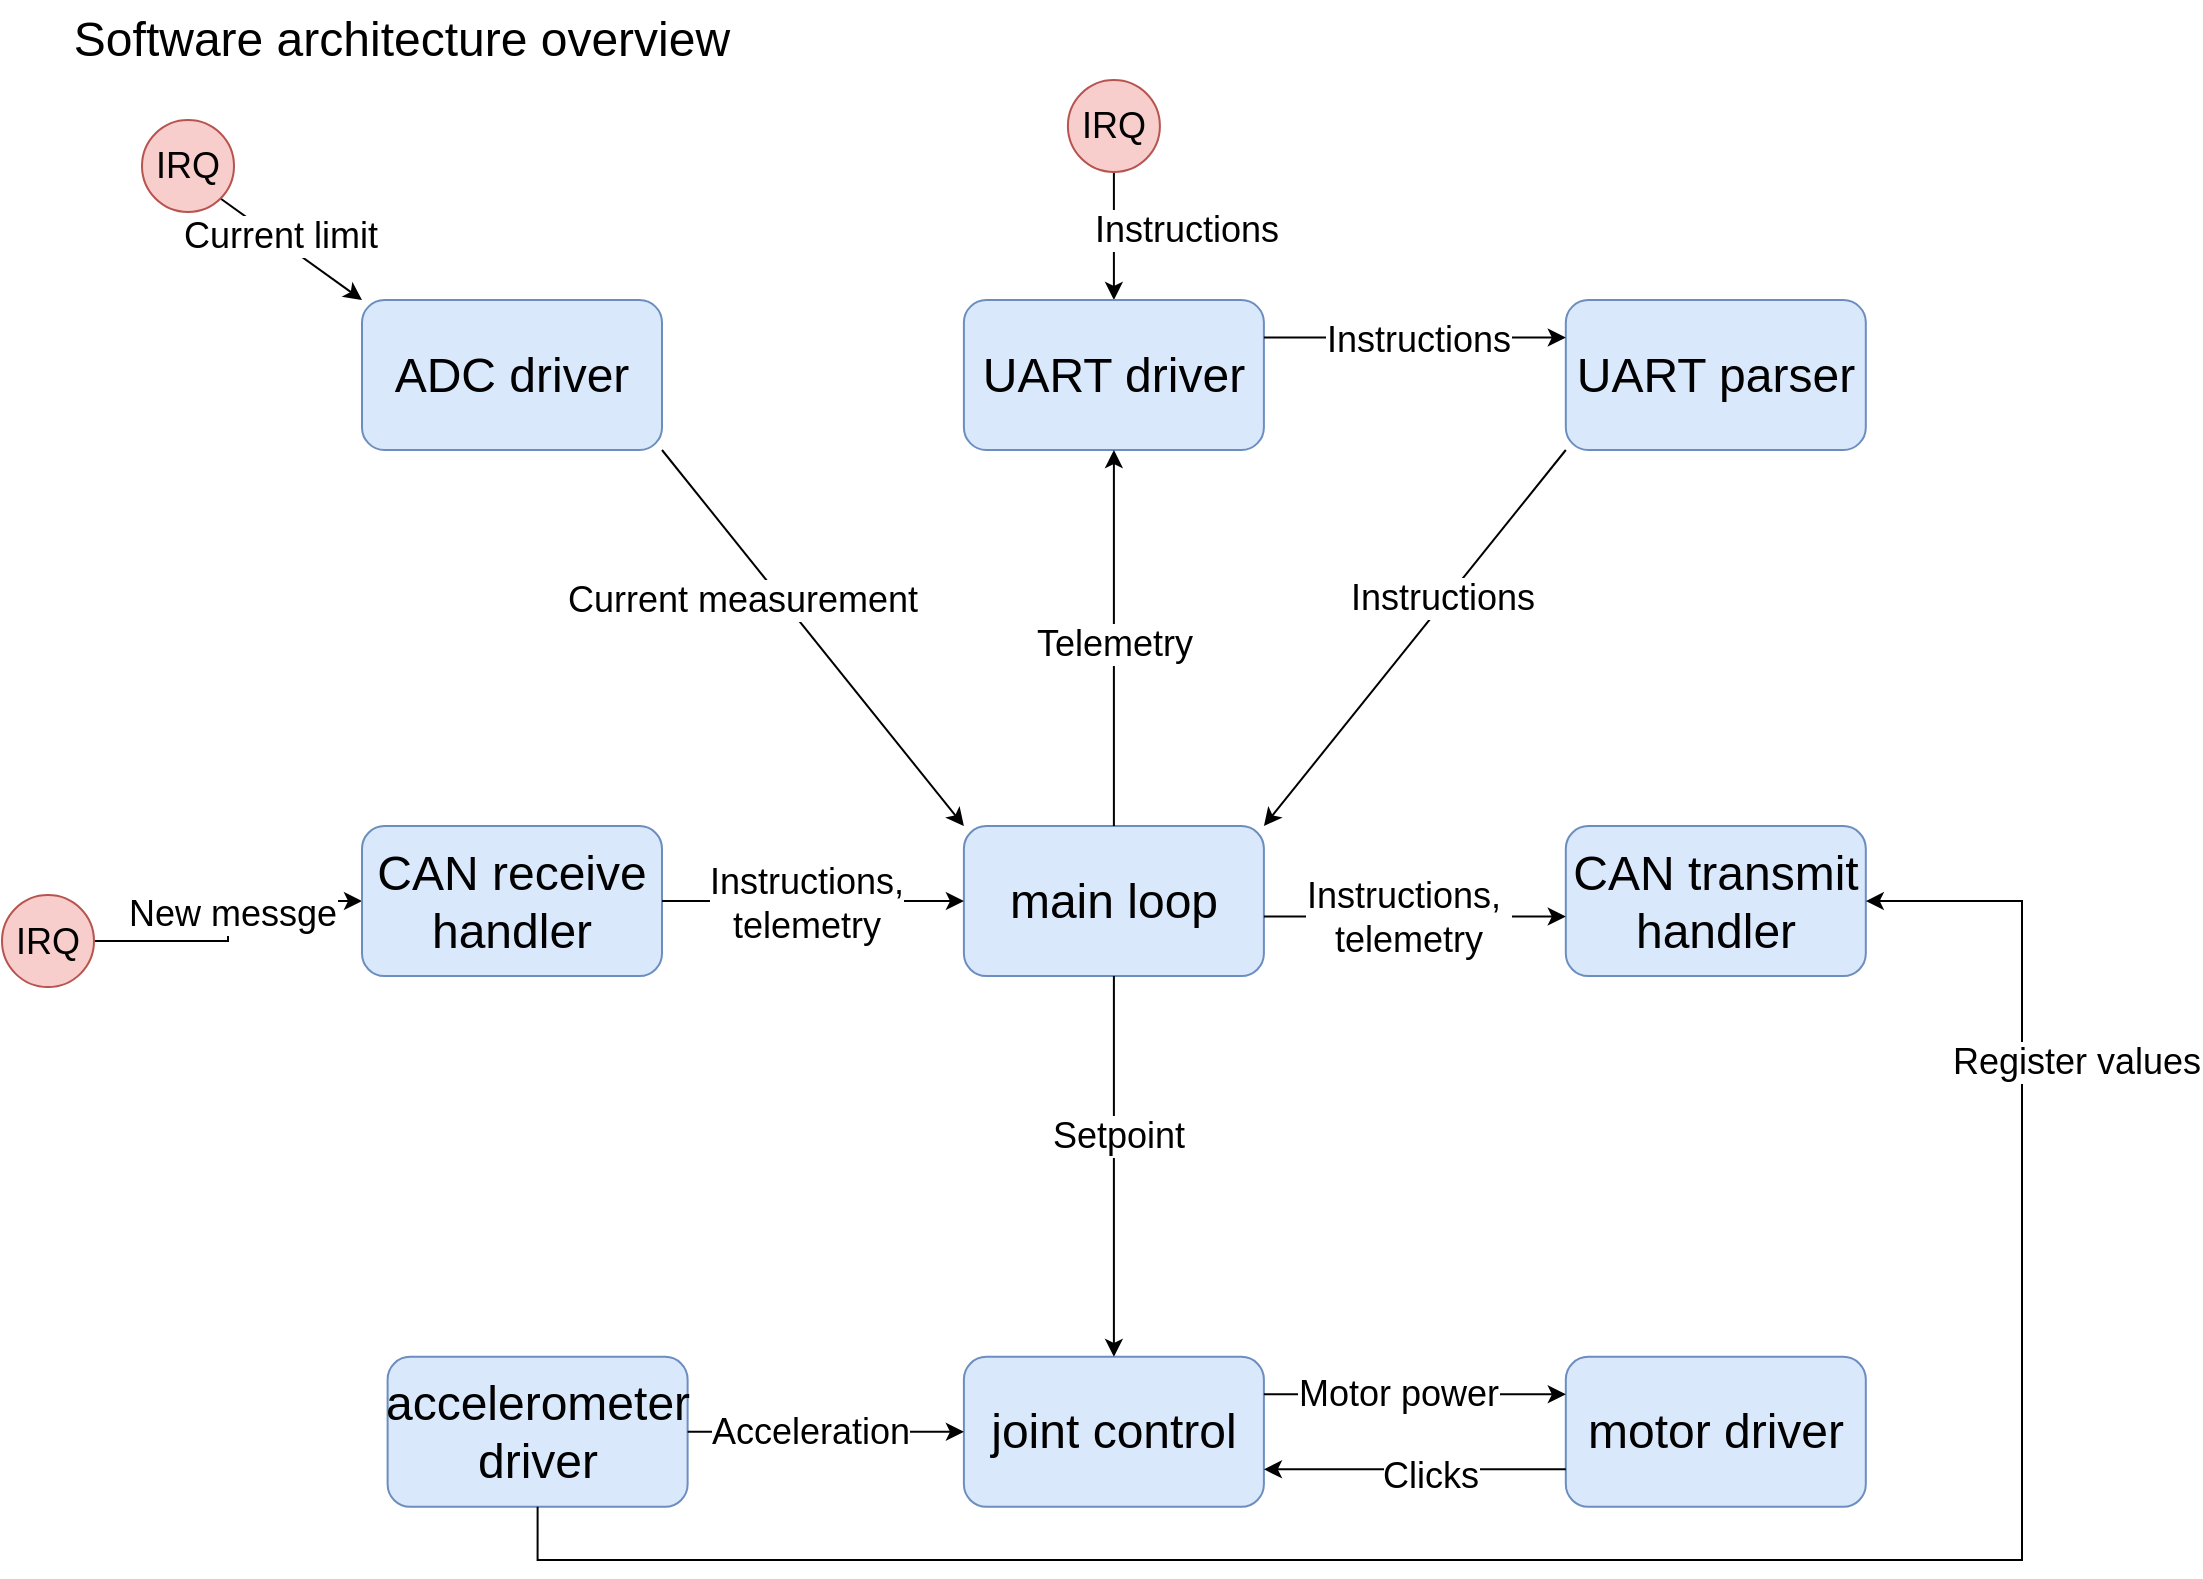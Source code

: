 <mxfile version="24.4.0" type="device">
  <diagram name="Page-1" id="kC8960nUIEy7Ft5sr2Wp">
    <mxGraphModel dx="1364" dy="795" grid="1" gridSize="10" guides="1" tooltips="1" connect="1" arrows="1" fold="1" page="1" pageScale="1" pageWidth="1169" pageHeight="827" math="0" shadow="0">
      <root>
        <mxCell id="0" />
        <mxCell id="1" parent="0" />
        <mxCell id="nBkBOxb4ZSTBkyMc9Or--2" value="&lt;font style=&quot;font-size: 24px;&quot;&gt;Software architecture overview&lt;br&gt;&lt;/font&gt;" style="text;html=1;align=center;verticalAlign=middle;whiteSpace=wrap;rounded=0;" parent="1" vertex="1">
          <mxGeometry x="40" y="30" width="380" height="40" as="geometry" />
        </mxCell>
        <mxCell id="nBkBOxb4ZSTBkyMc9Or--13" value="" style="edgeStyle=orthogonalEdgeStyle;rounded=0;orthogonalLoop=1;jettySize=auto;html=1;" parent="1" source="nBkBOxb4ZSTBkyMc9Or--12" target="nBkBOxb4ZSTBkyMc9Or--10" edge="1">
          <mxGeometry relative="1" as="geometry" />
        </mxCell>
        <mxCell id="nBkBOxb4ZSTBkyMc9Or--14" value="Instructions" style="edgeLabel;html=1;align=center;verticalAlign=middle;resizable=0;points=[];fontSize=18;" parent="nBkBOxb4ZSTBkyMc9Or--13" vertex="1" connectable="0">
          <mxGeometry x="-0.333" y="-4" relative="1" as="geometry">
            <mxPoint x="40" y="7" as="offset" />
          </mxGeometry>
        </mxCell>
        <mxCell id="nBkBOxb4ZSTBkyMc9Or--12" value="IRQ" style="ellipse;whiteSpace=wrap;html=1;aspect=fixed;fillColor=#f8cecc;strokeColor=#b85450;fontSize=18;" parent="1" vertex="1">
          <mxGeometry x="562.95" y="70" width="46" height="46" as="geometry" />
        </mxCell>
        <mxCell id="nBkBOxb4ZSTBkyMc9Or--34" value="" style="edgeStyle=orthogonalEdgeStyle;rounded=0;orthogonalLoop=1;jettySize=auto;html=1;" parent="1" source="nBkBOxb4ZSTBkyMc9Or--33" target="nBkBOxb4ZSTBkyMc9Or--4" edge="1">
          <mxGeometry relative="1" as="geometry" />
        </mxCell>
        <mxCell id="nBkBOxb4ZSTBkyMc9Or--35" value="New messge" style="edgeLabel;html=1;align=center;verticalAlign=middle;resizable=0;points=[];fontSize=18;" parent="nBkBOxb4ZSTBkyMc9Or--34" vertex="1" connectable="0">
          <mxGeometry x="0.049" y="-2" relative="1" as="geometry">
            <mxPoint as="offset" />
          </mxGeometry>
        </mxCell>
        <mxCell id="nBkBOxb4ZSTBkyMc9Or--33" value="IRQ" style="ellipse;whiteSpace=wrap;html=1;aspect=fixed;fillColor=#f8cecc;strokeColor=#b85450;fontSize=18;" parent="1" vertex="1">
          <mxGeometry x="30" y="477.54" width="46" height="46" as="geometry" />
        </mxCell>
        <mxCell id="nBkBOxb4ZSTBkyMc9Or--43" style="rounded=0;orthogonalLoop=1;jettySize=auto;html=1;exitX=1;exitY=1;exitDx=0;exitDy=0;entryX=0;entryY=0;entryDx=0;entryDy=0;" parent="1" source="nBkBOxb4ZSTBkyMc9Or--42" target="nBkBOxb4ZSTBkyMc9Or--3" edge="1">
          <mxGeometry relative="1" as="geometry" />
        </mxCell>
        <mxCell id="nBkBOxb4ZSTBkyMc9Or--46" value="Current limit" style="edgeLabel;html=1;align=center;verticalAlign=middle;resizable=0;points=[];fontSize=18;" parent="nBkBOxb4ZSTBkyMc9Or--43" vertex="1" connectable="0">
          <mxGeometry x="-0.199" y="2" relative="1" as="geometry">
            <mxPoint as="offset" />
          </mxGeometry>
        </mxCell>
        <mxCell id="nBkBOxb4ZSTBkyMc9Or--42" value="IRQ" style="ellipse;whiteSpace=wrap;html=1;aspect=fixed;fillColor=#f8cecc;strokeColor=#b85450;fontSize=18;" parent="1" vertex="1">
          <mxGeometry x="100" y="90" width="46" height="46" as="geometry" />
        </mxCell>
        <mxCell id="VOJGV0OhqMWmGHYZLpSJ-1" value="" style="group" vertex="1" connectable="0" parent="1">
          <mxGeometry x="210" y="180" width="794" height="616.5" as="geometry" />
        </mxCell>
        <mxCell id="nBkBOxb4ZSTBkyMc9Or--1" value="&lt;font style=&quot;font-size: 24px;&quot;&gt;main&lt;/font&gt; loop" style="rounded=1;whiteSpace=wrap;html=1;fillColor=#dae8fc;strokeColor=#6c8ebf;fontSize=24;imageWidth=24;" parent="VOJGV0OhqMWmGHYZLpSJ-1" vertex="1">
          <mxGeometry x="300.952" y="263.04" width="150" height="75" as="geometry" />
        </mxCell>
        <mxCell id="nBkBOxb4ZSTBkyMc9Or--3" value="ADC driver" style="rounded=1;whiteSpace=wrap;html=1;fillColor=#dae8fc;strokeColor=#6c8ebf;fontSize=24;imageWidth=24;" parent="VOJGV0OhqMWmGHYZLpSJ-1" vertex="1">
          <mxGeometry width="150" height="75" as="geometry" />
        </mxCell>
        <mxCell id="nBkBOxb4ZSTBkyMc9Or--4" value="CAN receive handler" style="rounded=1;whiteSpace=wrap;html=1;fillColor=#dae8fc;strokeColor=#6c8ebf;fontSize=24;imageWidth=24;" parent="VOJGV0OhqMWmGHYZLpSJ-1" vertex="1">
          <mxGeometry y="263.04" width="150" height="75" as="geometry" />
        </mxCell>
        <mxCell id="nBkBOxb4ZSTBkyMc9Or--5" value="accelerometer driver" style="rounded=1;whiteSpace=wrap;html=1;fillColor=#dae8fc;strokeColor=#6c8ebf;fontSize=24;imageWidth=24;" parent="VOJGV0OhqMWmGHYZLpSJ-1" vertex="1">
          <mxGeometry x="12.806" y="528.429" width="150" height="75" as="geometry" />
        </mxCell>
        <mxCell id="nBkBOxb4ZSTBkyMc9Or--6" value="joint control" style="rounded=1;whiteSpace=wrap;html=1;fillColor=#dae8fc;strokeColor=#6c8ebf;fontSize=24;imageWidth=24;" parent="VOJGV0OhqMWmGHYZLpSJ-1" vertex="1">
          <mxGeometry x="300.952" y="528.429" width="150" height="75" as="geometry" />
        </mxCell>
        <mxCell id="nBkBOxb4ZSTBkyMc9Or--7" value="motor driver" style="rounded=1;whiteSpace=wrap;html=1;fillColor=#dae8fc;strokeColor=#6c8ebf;fontSize=24;imageWidth=24;" parent="VOJGV0OhqMWmGHYZLpSJ-1" vertex="1">
          <mxGeometry x="601.903" y="528.429" width="150" height="75" as="geometry" />
        </mxCell>
        <mxCell id="nBkBOxb4ZSTBkyMc9Or--8" value="CAN transmit handler" style="rounded=1;whiteSpace=wrap;html=1;fillColor=#dae8fc;strokeColor=#6c8ebf;fontSize=24;imageWidth=24;" parent="VOJGV0OhqMWmGHYZLpSJ-1" vertex="1">
          <mxGeometry x="601.903" y="263.04" width="150" height="75" as="geometry" />
        </mxCell>
        <mxCell id="nBkBOxb4ZSTBkyMc9Or--9" value="UART parser" style="rounded=1;whiteSpace=wrap;html=1;fillColor=#dae8fc;strokeColor=#6c8ebf;fontSize=24;imageWidth=24;" parent="VOJGV0OhqMWmGHYZLpSJ-1" vertex="1">
          <mxGeometry x="601.903" width="150" height="75" as="geometry" />
        </mxCell>
        <mxCell id="nBkBOxb4ZSTBkyMc9Or--10" value="UART driver" style="rounded=1;whiteSpace=wrap;html=1;fillColor=#dae8fc;strokeColor=#6c8ebf;fontSize=24;imageWidth=24;" parent="VOJGV0OhqMWmGHYZLpSJ-1" vertex="1">
          <mxGeometry x="300.952" width="150" height="75" as="geometry" />
        </mxCell>
        <mxCell id="nBkBOxb4ZSTBkyMc9Or--39" style="rounded=0;orthogonalLoop=1;jettySize=auto;html=1;exitX=1;exitY=1;exitDx=0;exitDy=0;entryX=0;entryY=0;entryDx=0;entryDy=0;" parent="VOJGV0OhqMWmGHYZLpSJ-1" source="nBkBOxb4ZSTBkyMc9Or--3" target="nBkBOxb4ZSTBkyMc9Or--1" edge="1">
          <mxGeometry relative="1" as="geometry" />
        </mxCell>
        <mxCell id="VOJGV0OhqMWmGHYZLpSJ-3" value="&lt;font style=&quot;font-size: 18px;&quot;&gt;Current measurement&lt;/font&gt;" style="edgeLabel;html=1;align=center;verticalAlign=middle;resizable=0;points=[];" vertex="1" connectable="0" parent="nBkBOxb4ZSTBkyMc9Or--39">
          <mxGeometry x="0.079" y="1" relative="1" as="geometry">
            <mxPoint x="-42" y="-26" as="offset" />
          </mxGeometry>
        </mxCell>
        <mxCell id="nBkBOxb4ZSTBkyMc9Or--36" value="" style="edgeStyle=orthogonalEdgeStyle;rounded=0;orthogonalLoop=1;jettySize=auto;html=1;" parent="VOJGV0OhqMWmGHYZLpSJ-1" source="nBkBOxb4ZSTBkyMc9Or--4" target="nBkBOxb4ZSTBkyMc9Or--1" edge="1">
          <mxGeometry relative="1" as="geometry" />
        </mxCell>
        <mxCell id="nBkBOxb4ZSTBkyMc9Or--49" value="&lt;div style=&quot;font-size: 18px;&quot;&gt;Instructions,&lt;/div&gt;&lt;div style=&quot;font-size: 18px;&quot;&gt;telemetry&lt;br style=&quot;font-size: 18px;&quot;&gt;&lt;/div&gt;" style="edgeLabel;html=1;align=center;verticalAlign=middle;resizable=0;points=[];fontSize=18;" parent="nBkBOxb4ZSTBkyMc9Or--36" vertex="1" connectable="0">
          <mxGeometry x="-0.049" y="-1" relative="1" as="geometry">
            <mxPoint as="offset" />
          </mxGeometry>
        </mxCell>
        <mxCell id="nBkBOxb4ZSTBkyMc9Or--28" style="edgeStyle=orthogonalEdgeStyle;rounded=0;orthogonalLoop=1;jettySize=auto;html=1;exitX=1;exitY=0.5;exitDx=0;exitDy=0;entryX=0;entryY=0.5;entryDx=0;entryDy=0;" parent="VOJGV0OhqMWmGHYZLpSJ-1" source="nBkBOxb4ZSTBkyMc9Or--5" target="nBkBOxb4ZSTBkyMc9Or--6" edge="1">
          <mxGeometry relative="1" as="geometry" />
        </mxCell>
        <mxCell id="nBkBOxb4ZSTBkyMc9Or--29" value="Acceleration" style="edgeLabel;html=1;align=center;verticalAlign=middle;resizable=0;points=[];fontSize=18;" parent="nBkBOxb4ZSTBkyMc9Or--28" vertex="1" connectable="0">
          <mxGeometry x="-0.124" relative="1" as="geometry">
            <mxPoint as="offset" />
          </mxGeometry>
        </mxCell>
        <mxCell id="nBkBOxb4ZSTBkyMc9Or--38" style="edgeStyle=orthogonalEdgeStyle;rounded=0;orthogonalLoop=1;jettySize=auto;html=1;exitX=0.5;exitY=1;exitDx=0;exitDy=0;entryX=0.5;entryY=0;entryDx=0;entryDy=0;" parent="VOJGV0OhqMWmGHYZLpSJ-1" source="nBkBOxb4ZSTBkyMc9Or--1" target="nBkBOxb4ZSTBkyMc9Or--6" edge="1">
          <mxGeometry relative="1" as="geometry" />
        </mxCell>
        <mxCell id="nBkBOxb4ZSTBkyMc9Or--41" value="Setpoint" style="edgeLabel;html=1;align=center;verticalAlign=middle;resizable=0;points=[];fontSize=18;" parent="nBkBOxb4ZSTBkyMc9Or--38" vertex="1" connectable="0">
          <mxGeometry x="-0.164" y="2" relative="1" as="geometry">
            <mxPoint as="offset" />
          </mxGeometry>
        </mxCell>
        <mxCell id="nBkBOxb4ZSTBkyMc9Or--24" style="edgeStyle=orthogonalEdgeStyle;rounded=0;orthogonalLoop=1;jettySize=auto;html=1;exitX=1;exitY=0.25;exitDx=0;exitDy=0;entryX=0;entryY=0.25;entryDx=0;entryDy=0;" parent="VOJGV0OhqMWmGHYZLpSJ-1" source="nBkBOxb4ZSTBkyMc9Or--6" target="nBkBOxb4ZSTBkyMc9Or--7" edge="1">
          <mxGeometry relative="1" as="geometry" />
        </mxCell>
        <mxCell id="nBkBOxb4ZSTBkyMc9Or--26" value="Motor power" style="edgeLabel;html=1;align=center;verticalAlign=middle;resizable=0;points=[];fontSize=18;" parent="nBkBOxb4ZSTBkyMc9Or--24" vertex="1" connectable="0">
          <mxGeometry x="-0.113" relative="1" as="geometry">
            <mxPoint as="offset" />
          </mxGeometry>
        </mxCell>
        <mxCell id="nBkBOxb4ZSTBkyMc9Or--25" style="edgeStyle=orthogonalEdgeStyle;rounded=0;orthogonalLoop=1;jettySize=auto;html=1;exitX=0;exitY=0.75;exitDx=0;exitDy=0;entryX=1;entryY=0.75;entryDx=0;entryDy=0;" parent="VOJGV0OhqMWmGHYZLpSJ-1" source="nBkBOxb4ZSTBkyMc9Or--7" target="nBkBOxb4ZSTBkyMc9Or--6" edge="1">
          <mxGeometry relative="1" as="geometry" />
        </mxCell>
        <mxCell id="nBkBOxb4ZSTBkyMc9Or--27" value="Clicks" style="edgeLabel;html=1;align=center;verticalAlign=middle;resizable=0;points=[];fontSize=18;" parent="nBkBOxb4ZSTBkyMc9Or--25" vertex="1" connectable="0">
          <mxGeometry x="-0.098" y="3" relative="1" as="geometry">
            <mxPoint as="offset" />
          </mxGeometry>
        </mxCell>
        <mxCell id="nBkBOxb4ZSTBkyMc9Or--30" style="edgeStyle=orthogonalEdgeStyle;rounded=0;orthogonalLoop=1;jettySize=auto;html=1;exitX=0.5;exitY=1;exitDx=0;exitDy=0;entryX=1;entryY=0.5;entryDx=0;entryDy=0;" parent="VOJGV0OhqMWmGHYZLpSJ-1" source="nBkBOxb4ZSTBkyMc9Or--5" target="nBkBOxb4ZSTBkyMc9Or--8" edge="1">
          <mxGeometry relative="1" as="geometry">
            <Array as="points">
              <mxPoint x="88" y="630" />
              <mxPoint x="830" y="630" />
              <mxPoint x="830" y="301" />
            </Array>
          </mxGeometry>
        </mxCell>
        <mxCell id="nBkBOxb4ZSTBkyMc9Or--31" value="Register values" style="edgeLabel;html=1;align=center;verticalAlign=middle;resizable=0;points=[];fontSize=18;" parent="nBkBOxb4ZSTBkyMc9Or--30" vertex="1" connectable="0">
          <mxGeometry x="-0.361" y="1" relative="1" as="geometry">
            <mxPoint x="420" y="-248" as="offset" />
          </mxGeometry>
        </mxCell>
        <mxCell id="nBkBOxb4ZSTBkyMc9Or--37" value="" style="edgeStyle=orthogonalEdgeStyle;rounded=0;orthogonalLoop=1;jettySize=auto;html=1;" parent="VOJGV0OhqMWmGHYZLpSJ-1" source="nBkBOxb4ZSTBkyMc9Or--1" target="nBkBOxb4ZSTBkyMc9Or--8" edge="1">
          <mxGeometry relative="1" as="geometry">
            <Array as="points">
              <mxPoint x="557.081" y="308.25" />
              <mxPoint x="557.081" y="308.25" />
            </Array>
          </mxGeometry>
        </mxCell>
        <mxCell id="nBkBOxb4ZSTBkyMc9Or--48" value="&lt;div style=&quot;font-size: 18px;&quot;&gt;Instructions,&amp;nbsp;&lt;/div&gt;&lt;div style=&quot;font-size: 18px;&quot;&gt;telemetry&lt;/div&gt;" style="edgeLabel;html=1;align=center;verticalAlign=middle;resizable=0;points=[];fontSize=18;" parent="nBkBOxb4ZSTBkyMc9Or--37" vertex="1" connectable="0">
          <mxGeometry x="-0.049" relative="1" as="geometry">
            <mxPoint as="offset" />
          </mxGeometry>
        </mxCell>
        <mxCell id="nBkBOxb4ZSTBkyMc9Or--40" style="rounded=0;orthogonalLoop=1;jettySize=auto;html=1;exitX=0;exitY=1;exitDx=0;exitDy=0;entryX=1;entryY=0;entryDx=0;entryDy=0;" parent="VOJGV0OhqMWmGHYZLpSJ-1" source="nBkBOxb4ZSTBkyMc9Or--9" target="nBkBOxb4ZSTBkyMc9Or--1" edge="1">
          <mxGeometry relative="1" as="geometry" />
        </mxCell>
        <mxCell id="nBkBOxb4ZSTBkyMc9Or--47" value="Instructions" style="edgeLabel;html=1;align=center;verticalAlign=middle;resizable=0;points=[];fontSize=18;" parent="nBkBOxb4ZSTBkyMc9Or--40" vertex="1" connectable="0">
          <mxGeometry x="-0.199" y="-2" relative="1" as="geometry">
            <mxPoint as="offset" />
          </mxGeometry>
        </mxCell>
        <mxCell id="nBkBOxb4ZSTBkyMc9Or--44" style="edgeStyle=orthogonalEdgeStyle;rounded=0;orthogonalLoop=1;jettySize=auto;html=1;exitX=0.5;exitY=0;exitDx=0;exitDy=0;entryX=0.5;entryY=1;entryDx=0;entryDy=0;" parent="VOJGV0OhqMWmGHYZLpSJ-1" source="nBkBOxb4ZSTBkyMc9Or--1" target="nBkBOxb4ZSTBkyMc9Or--10" edge="1">
          <mxGeometry relative="1" as="geometry" />
        </mxCell>
        <mxCell id="nBkBOxb4ZSTBkyMc9Or--45" value="Telemetry" style="edgeLabel;html=1;align=center;verticalAlign=middle;resizable=0;points=[];fontSize=18;" parent="nBkBOxb4ZSTBkyMc9Or--44" vertex="1" connectable="0">
          <mxGeometry x="-0.025" relative="1" as="geometry">
            <mxPoint as="offset" />
          </mxGeometry>
        </mxCell>
        <mxCell id="nBkBOxb4ZSTBkyMc9Or--15" style="edgeStyle=orthogonalEdgeStyle;rounded=0;orthogonalLoop=1;jettySize=auto;html=1;exitX=1;exitY=0.25;exitDx=0;exitDy=0;entryX=0;entryY=0.25;entryDx=0;entryDy=0;" parent="VOJGV0OhqMWmGHYZLpSJ-1" source="nBkBOxb4ZSTBkyMc9Or--10" target="nBkBOxb4ZSTBkyMc9Or--9" edge="1">
          <mxGeometry relative="1" as="geometry" />
        </mxCell>
        <mxCell id="nBkBOxb4ZSTBkyMc9Or--17" value="Instructions" style="edgeLabel;html=1;align=center;verticalAlign=middle;resizable=0;points=[];fontSize=18;" parent="nBkBOxb4ZSTBkyMc9Or--15" vertex="1" connectable="0">
          <mxGeometry x="0.017" y="-1" relative="1" as="geometry">
            <mxPoint as="offset" />
          </mxGeometry>
        </mxCell>
      </root>
    </mxGraphModel>
  </diagram>
</mxfile>
